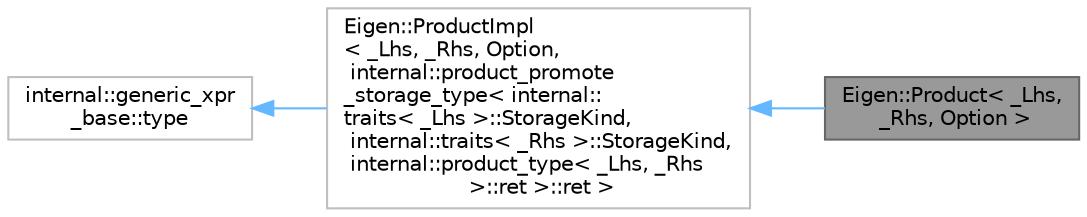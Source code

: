 digraph "Eigen::Product&lt; _Lhs, _Rhs, Option &gt;"
{
 // LATEX_PDF_SIZE
  bgcolor="transparent";
  edge [fontname=Helvetica,fontsize=10,labelfontname=Helvetica,labelfontsize=10];
  node [fontname=Helvetica,fontsize=10,shape=box,height=0.2,width=0.4];
  rankdir="LR";
  Node1 [id="Node000001",label="Eigen::Product\< _Lhs,\l _Rhs, Option \>",height=0.2,width=0.4,color="gray40", fillcolor="grey60", style="filled", fontcolor="black",tooltip="Expression of the product of two arbitrary matrices or vectors."];
  Node2 -> Node1 [id="edge3_Node000001_Node000002",dir="back",color="steelblue1",style="solid",tooltip=" "];
  Node2 [id="Node000002",label="Eigen::ProductImpl\l\< _Lhs, _Rhs, Option,\l internal::product_promote\l_storage_type\< internal::\ltraits\< _Lhs \>::StorageKind,\l internal::traits\< _Rhs \>::StorageKind,\l internal::product_type\< _Lhs, _Rhs\l \>::ret \>::ret \>",height=0.2,width=0.4,color="grey75", fillcolor="white", style="filled",URL="$classEigen_1_1ProductImpl.html",tooltip=" "];
  Node3 -> Node2 [id="edge4_Node000002_Node000003",dir="back",color="steelblue1",style="solid",tooltip=" "];
  Node3 [id="Node000003",label="internal::generic_xpr\l_base::type",height=0.2,width=0.4,color="grey75", fillcolor="white", style="filled",tooltip=" "];
}
